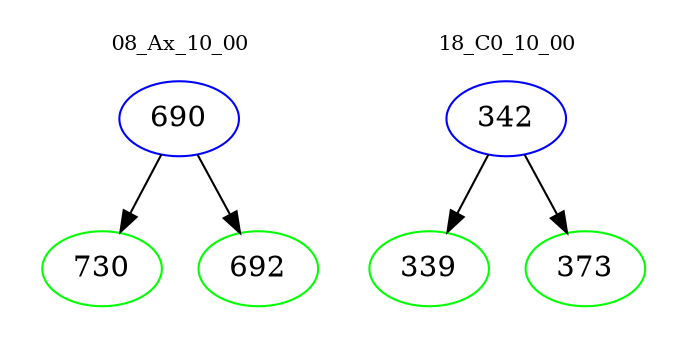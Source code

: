 digraph{
subgraph cluster_0 {
color = white
label = "08_Ax_10_00";
fontsize=10;
T0_690 [label="690", color="blue"]
T0_690 -> T0_730 [color="black"]
T0_730 [label="730", color="green"]
T0_690 -> T0_692 [color="black"]
T0_692 [label="692", color="green"]
}
subgraph cluster_1 {
color = white
label = "18_C0_10_00";
fontsize=10;
T1_342 [label="342", color="blue"]
T1_342 -> T1_339 [color="black"]
T1_339 [label="339", color="green"]
T1_342 -> T1_373 [color="black"]
T1_373 [label="373", color="green"]
}
}
